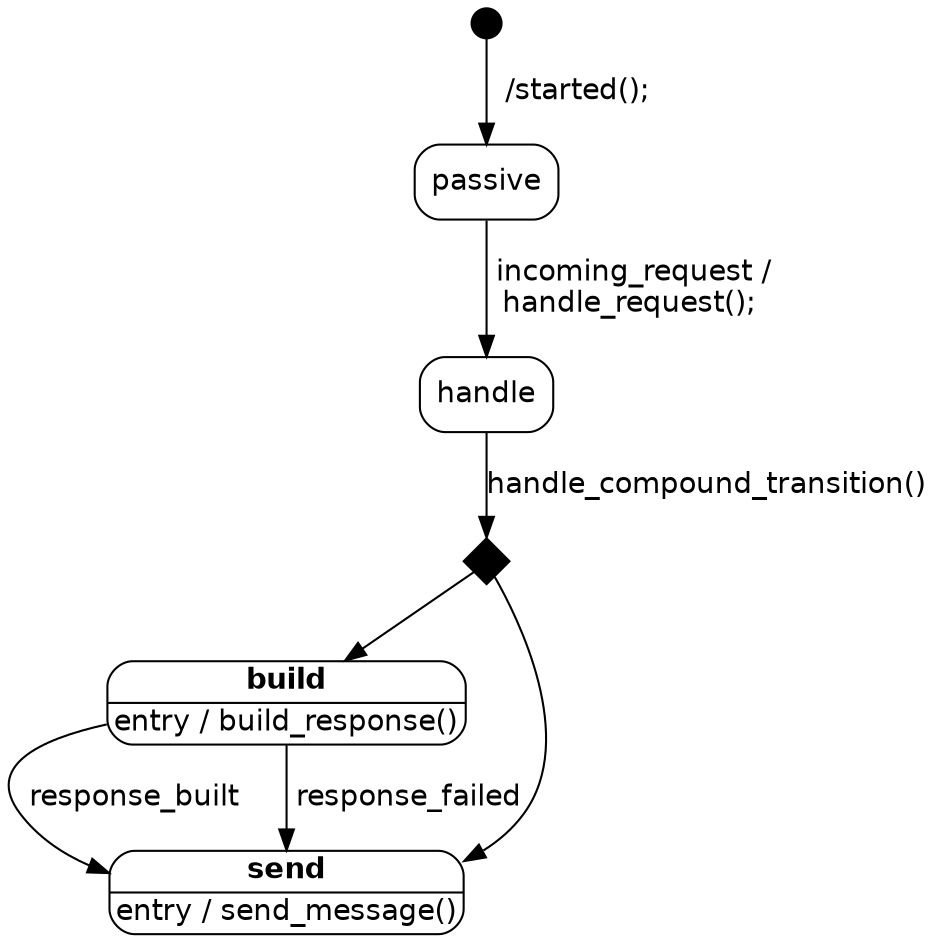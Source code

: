 digraph G {
node [shape=box style=rounded fontname=Helvetica];
edge [ fontname=Helvetica ];
initial [shape=point width=0.2];
build [shape=plaintext margin=0 label=<<TABLE BORDER="1" CELLBORDER="0" CELLSPACING="0" STYLE="ROUNDED"><TR><TD><B>build</B></TD></TR>
<HR/><TR><TD ALIGN="LEFT">entry / build_response()<BR/></TD></TR></TABLE>>];send [shape=plaintext margin=0 label=<<TABLE BORDER="1" CELLBORDER="0" CELLSPACING="0" STYLE="ROUNDED"><TR><TD><B>send</B></TD></TR>
<HR/><TR><TD ALIGN="LEFT">entry / send_message()<BR/></TD></TR></TABLE>>];initial -> passive [label="  /started();\n"]
passive -> handle [label=" incoming_request /\nhandle_request();\n"]
handle -> d_2 [label="handle_compound_transition()"]
d_2 [shape=diamond, style=filled, label="", fillcolor=black, height=0.3, width=0.3, fixedsize=true]
d_2 -> send
d_2 -> build
build -> send [label=" response_built"]
build -> send [label=" response_failed"]
}